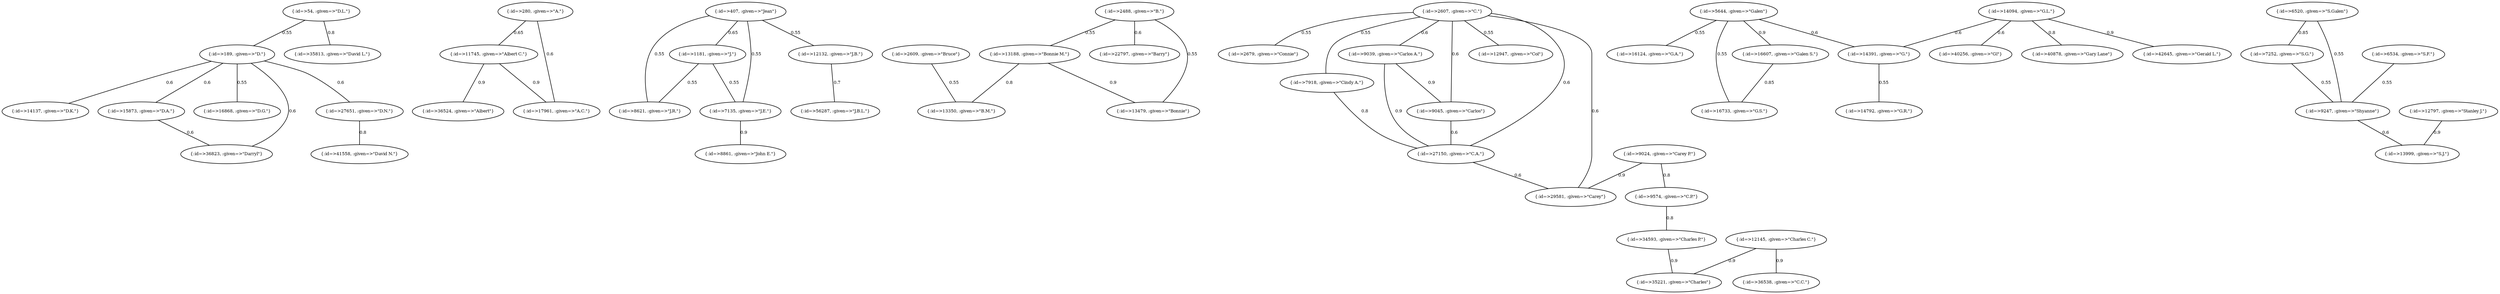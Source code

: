 graph Collector__WeightedGraph {
    "{:id=>54, :given=>\"D.L.\"}" [
        fontsize = 8,
        label = "{:id=>54, :given=>\"D.L.\"}"
    ]

    "{:id=>189, :given=>\"D.\"}" [
        fontsize = 8,
        label = "{:id=>189, :given=>\"D.\"}"
    ]

    "{:id=>280, :given=>\"A.\"}" [
        fontsize = 8,
        label = "{:id=>280, :given=>\"A.\"}"
    ]

    "{:id=>407, :given=>\"Jean\"}" [
        fontsize = 8,
        label = "{:id=>407, :given=>\"Jean\"}"
    ]

    "{:id=>1181, :given=>\"J.\"}" [
        fontsize = 8,
        label = "{:id=>1181, :given=>\"J.\"}"
    ]

    "{:id=>2488, :given=>\"B.\"}" [
        fontsize = 8,
        label = "{:id=>2488, :given=>\"B.\"}"
    ]

    "{:id=>2607, :given=>\"C.\"}" [
        fontsize = 8,
        label = "{:id=>2607, :given=>\"C.\"}"
    ]

    "{:id=>2609, :given=>\"Bruce\"}" [
        fontsize = 8,
        label = "{:id=>2609, :given=>\"Bruce\"}"
    ]

    "{:id=>2679, :given=>\"Connie\"}" [
        fontsize = 8,
        label = "{:id=>2679, :given=>\"Connie\"}"
    ]

    "{:id=>5644, :given=>\"Galen\"}" [
        fontsize = 8,
        label = "{:id=>5644, :given=>\"Galen\"}"
    ]

    "{:id=>6520, :given=>\"S.Galen\"}" [
        fontsize = 8,
        label = "{:id=>6520, :given=>\"S.Galen\"}"
    ]

    "{:id=>6534, :given=>\"S.F.\"}" [
        fontsize = 8,
        label = "{:id=>6534, :given=>\"S.F.\"}"
    ]

    "{:id=>7135, :given=>\"J.E.\"}" [
        fontsize = 8,
        label = "{:id=>7135, :given=>\"J.E.\"}"
    ]

    "{:id=>7252, :given=>\"S.G.\"}" [
        fontsize = 8,
        label = "{:id=>7252, :given=>\"S.G.\"}"
    ]

    "{:id=>7918, :given=>\"Cindy A.\"}" [
        fontsize = 8,
        label = "{:id=>7918, :given=>\"Cindy A.\"}"
    ]

    "{:id=>8621, :given=>\"J.R.\"}" [
        fontsize = 8,
        label = "{:id=>8621, :given=>\"J.R.\"}"
    ]

    "{:id=>8861, :given=>\"John E.\"}" [
        fontsize = 8,
        label = "{:id=>8861, :given=>\"John E.\"}"
    ]

    "{:id=>9024, :given=>\"Carey P.\"}" [
        fontsize = 8,
        label = "{:id=>9024, :given=>\"Carey P.\"}"
    ]

    "{:id=>9039, :given=>\"Carlos A.\"}" [
        fontsize = 8,
        label = "{:id=>9039, :given=>\"Carlos A.\"}"
    ]

    "{:id=>9045, :given=>\"Carlos\"}" [
        fontsize = 8,
        label = "{:id=>9045, :given=>\"Carlos\"}"
    ]

    "{:id=>9247, :given=>\"Shyanne\"}" [
        fontsize = 8,
        label = "{:id=>9247, :given=>\"Shyanne\"}"
    ]

    "{:id=>9574, :given=>\"C.P.\"}" [
        fontsize = 8,
        label = "{:id=>9574, :given=>\"C.P.\"}"
    ]

    "{:id=>11745, :given=>\"Albert C.\"}" [
        fontsize = 8,
        label = "{:id=>11745, :given=>\"Albert C.\"}"
    ]

    "{:id=>12132, :given=>\"J.B.\"}" [
        fontsize = 8,
        label = "{:id=>12132, :given=>\"J.B.\"}"
    ]

    "{:id=>12145, :given=>\"Charles C.\"}" [
        fontsize = 8,
        label = "{:id=>12145, :given=>\"Charles C.\"}"
    ]

    "{:id=>12797, :given=>\"Stanley J.\"}" [
        fontsize = 8,
        label = "{:id=>12797, :given=>\"Stanley J.\"}"
    ]

    "{:id=>12947, :given=>\"Col\"}" [
        fontsize = 8,
        label = "{:id=>12947, :given=>\"Col\"}"
    ]

    "{:id=>13188, :given=>\"Bonnie M.\"}" [
        fontsize = 8,
        label = "{:id=>13188, :given=>\"Bonnie M.\"}"
    ]

    "{:id=>13350, :given=>\"B.M.\"}" [
        fontsize = 8,
        label = "{:id=>13350, :given=>\"B.M.\"}"
    ]

    "{:id=>13479, :given=>\"Bonnie\"}" [
        fontsize = 8,
        label = "{:id=>13479, :given=>\"Bonnie\"}"
    ]

    "{:id=>13999, :given=>\"S.J.\"}" [
        fontsize = 8,
        label = "{:id=>13999, :given=>\"S.J.\"}"
    ]

    "{:id=>14094, :given=>\"G.L.\"}" [
        fontsize = 8,
        label = "{:id=>14094, :given=>\"G.L.\"}"
    ]

    "{:id=>14137, :given=>\"D.K.\"}" [
        fontsize = 8,
        label = "{:id=>14137, :given=>\"D.K.\"}"
    ]

    "{:id=>14391, :given=>\"G.\"}" [
        fontsize = 8,
        label = "{:id=>14391, :given=>\"G.\"}"
    ]

    "{:id=>14792, :given=>\"G.R.\"}" [
        fontsize = 8,
        label = "{:id=>14792, :given=>\"G.R.\"}"
    ]

    "{:id=>15873, :given=>\"D.A.\"}" [
        fontsize = 8,
        label = "{:id=>15873, :given=>\"D.A.\"}"
    ]

    "{:id=>16124, :given=>\"G.A.\"}" [
        fontsize = 8,
        label = "{:id=>16124, :given=>\"G.A.\"}"
    ]

    "{:id=>16607, :given=>\"Galen S.\"}" [
        fontsize = 8,
        label = "{:id=>16607, :given=>\"Galen S.\"}"
    ]

    "{:id=>16733, :given=>\"G.S.\"}" [
        fontsize = 8,
        label = "{:id=>16733, :given=>\"G.S.\"}"
    ]

    "{:id=>16868, :given=>\"D.G.\"}" [
        fontsize = 8,
        label = "{:id=>16868, :given=>\"D.G.\"}"
    ]

    "{:id=>17961, :given=>\"A.C.\"}" [
        fontsize = 8,
        label = "{:id=>17961, :given=>\"A.C.\"}"
    ]

    "{:id=>22797, :given=>\"Barry\"}" [
        fontsize = 8,
        label = "{:id=>22797, :given=>\"Barry\"}"
    ]

    "{:id=>27150, :given=>\"C.A.\"}" [
        fontsize = 8,
        label = "{:id=>27150, :given=>\"C.A.\"}"
    ]

    "{:id=>27651, :given=>\"D.N.\"}" [
        fontsize = 8,
        label = "{:id=>27651, :given=>\"D.N.\"}"
    ]

    "{:id=>29581, :given=>\"Carey\"}" [
        fontsize = 8,
        label = "{:id=>29581, :given=>\"Carey\"}"
    ]

    "{:id=>34593, :given=>\"Charles P.\"}" [
        fontsize = 8,
        label = "{:id=>34593, :given=>\"Charles P.\"}"
    ]

    "{:id=>35221, :given=>\"Charles\"}" [
        fontsize = 8,
        label = "{:id=>35221, :given=>\"Charles\"}"
    ]

    "{:id=>35813, :given=>\"David L.\"}" [
        fontsize = 8,
        label = "{:id=>35813, :given=>\"David L.\"}"
    ]

    "{:id=>36524, :given=>\"Albert\"}" [
        fontsize = 8,
        label = "{:id=>36524, :given=>\"Albert\"}"
    ]

    "{:id=>36538, :given=>\"C.C.\"}" [
        fontsize = 8,
        label = "{:id=>36538, :given=>\"C.C.\"}"
    ]

    "{:id=>36823, :given=>\"Darryl\"}" [
        fontsize = 8,
        label = "{:id=>36823, :given=>\"Darryl\"}"
    ]

    "{:id=>40256, :given=>\"Gl\"}" [
        fontsize = 8,
        label = "{:id=>40256, :given=>\"Gl\"}"
    ]

    "{:id=>40878, :given=>\"Gary Lane\"}" [
        fontsize = 8,
        label = "{:id=>40878, :given=>\"Gary Lane\"}"
    ]

    "{:id=>41558, :given=>\"David N.\"}" [
        fontsize = 8,
        label = "{:id=>41558, :given=>\"David N.\"}"
    ]

    "{:id=>42645, :given=>\"Gerald L.\"}" [
        fontsize = 8,
        label = "{:id=>42645, :given=>\"Gerald L.\"}"
    ]

    "{:id=>56287, :given=>\"J.B.L.\"}" [
        fontsize = 8,
        label = "{:id=>56287, :given=>\"J.B.L.\"}"
    ]

    "{:id=>54, :given=>\"D.L.\"}" -- "{:id=>189, :given=>\"D.\"}" [
        fontsize = 8,
        label = 0.55
    ]

    "{:id=>54, :given=>\"D.L.\"}" -- "{:id=>35813, :given=>\"David L.\"}" [
        fontsize = 8,
        label = 0.8
    ]

    "{:id=>189, :given=>\"D.\"}" -- "{:id=>14137, :given=>\"D.K.\"}" [
        fontsize = 8,
        label = 0.6
    ]

    "{:id=>189, :given=>\"D.\"}" -- "{:id=>15873, :given=>\"D.A.\"}" [
        fontsize = 8,
        label = 0.6
    ]

    "{:id=>189, :given=>\"D.\"}" -- "{:id=>16868, :given=>\"D.G.\"}" [
        fontsize = 8,
        label = 0.55
    ]

    "{:id=>189, :given=>\"D.\"}" -- "{:id=>27651, :given=>\"D.N.\"}" [
        fontsize = 8,
        label = 0.6
    ]

    "{:id=>189, :given=>\"D.\"}" -- "{:id=>36823, :given=>\"Darryl\"}" [
        fontsize = 8,
        label = 0.6
    ]

    "{:id=>280, :given=>\"A.\"}" -- "{:id=>11745, :given=>\"Albert C.\"}" [
        fontsize = 8,
        label = 0.65
    ]

    "{:id=>280, :given=>\"A.\"}" -- "{:id=>17961, :given=>\"A.C.\"}" [
        fontsize = 8,
        label = 0.6
    ]

    "{:id=>407, :given=>\"Jean\"}" -- "{:id=>1181, :given=>\"J.\"}" [
        fontsize = 8,
        label = 0.65
    ]

    "{:id=>407, :given=>\"Jean\"}" -- "{:id=>7135, :given=>\"J.E.\"}" [
        fontsize = 8,
        label = 0.55
    ]

    "{:id=>407, :given=>\"Jean\"}" -- "{:id=>8621, :given=>\"J.R.\"}" [
        fontsize = 8,
        label = 0.55
    ]

    "{:id=>407, :given=>\"Jean\"}" -- "{:id=>12132, :given=>\"J.B.\"}" [
        fontsize = 8,
        label = 0.55
    ]

    "{:id=>1181, :given=>\"J.\"}" -- "{:id=>7135, :given=>\"J.E.\"}" [
        fontsize = 8,
        label = 0.55
    ]

    "{:id=>1181, :given=>\"J.\"}" -- "{:id=>8621, :given=>\"J.R.\"}" [
        fontsize = 8,
        label = 0.55
    ]

    "{:id=>2488, :given=>\"B.\"}" -- "{:id=>13188, :given=>\"Bonnie M.\"}" [
        fontsize = 8,
        label = 0.55
    ]

    "{:id=>2488, :given=>\"B.\"}" -- "{:id=>13479, :given=>\"Bonnie\"}" [
        fontsize = 8,
        label = 0.55
    ]

    "{:id=>2488, :given=>\"B.\"}" -- "{:id=>22797, :given=>\"Barry\"}" [
        fontsize = 8,
        label = 0.6
    ]

    "{:id=>2607, :given=>\"C.\"}" -- "{:id=>2679, :given=>\"Connie\"}" [
        fontsize = 8,
        label = 0.55
    ]

    "{:id=>2607, :given=>\"C.\"}" -- "{:id=>7918, :given=>\"Cindy A.\"}" [
        fontsize = 8,
        label = 0.55
    ]

    "{:id=>2607, :given=>\"C.\"}" -- "{:id=>9039, :given=>\"Carlos A.\"}" [
        fontsize = 8,
        label = 0.6
    ]

    "{:id=>2607, :given=>\"C.\"}" -- "{:id=>9045, :given=>\"Carlos\"}" [
        fontsize = 8,
        label = 0.6
    ]

    "{:id=>2607, :given=>\"C.\"}" -- "{:id=>12947, :given=>\"Col\"}" [
        fontsize = 8,
        label = 0.55
    ]

    "{:id=>2607, :given=>\"C.\"}" -- "{:id=>27150, :given=>\"C.A.\"}" [
        fontsize = 8,
        label = 0.6
    ]

    "{:id=>2607, :given=>\"C.\"}" -- "{:id=>29581, :given=>\"Carey\"}" [
        fontsize = 8,
        label = 0.6
    ]

    "{:id=>2609, :given=>\"Bruce\"}" -- "{:id=>13350, :given=>\"B.M.\"}" [
        fontsize = 8,
        label = 0.55
    ]

    "{:id=>5644, :given=>\"Galen\"}" -- "{:id=>14391, :given=>\"G.\"}" [
        fontsize = 8,
        label = 0.6
    ]

    "{:id=>5644, :given=>\"Galen\"}" -- "{:id=>16124, :given=>\"G.A.\"}" [
        fontsize = 8,
        label = 0.55
    ]

    "{:id=>5644, :given=>\"Galen\"}" -- "{:id=>16607, :given=>\"Galen S.\"}" [
        fontsize = 8,
        label = 0.9
    ]

    "{:id=>5644, :given=>\"Galen\"}" -- "{:id=>16733, :given=>\"G.S.\"}" [
        fontsize = 8,
        label = 0.55
    ]

    "{:id=>6520, :given=>\"S.Galen\"}" -- "{:id=>7252, :given=>\"S.G.\"}" [
        fontsize = 8,
        label = 0.85
    ]

    "{:id=>6520, :given=>\"S.Galen\"}" -- "{:id=>9247, :given=>\"Shyanne\"}" [
        fontsize = 8,
        label = 0.55
    ]

    "{:id=>6534, :given=>\"S.F.\"}" -- "{:id=>9247, :given=>\"Shyanne\"}" [
        fontsize = 8,
        label = 0.55
    ]

    "{:id=>7135, :given=>\"J.E.\"}" -- "{:id=>8861, :given=>\"John E.\"}" [
        fontsize = 8,
        label = 0.9
    ]

    "{:id=>7252, :given=>\"S.G.\"}" -- "{:id=>9247, :given=>\"Shyanne\"}" [
        fontsize = 8,
        label = 0.55
    ]

    "{:id=>7918, :given=>\"Cindy A.\"}" -- "{:id=>27150, :given=>\"C.A.\"}" [
        fontsize = 8,
        label = 0.8
    ]

    "{:id=>9024, :given=>\"Carey P.\"}" -- "{:id=>9574, :given=>\"C.P.\"}" [
        fontsize = 8,
        label = 0.8
    ]

    "{:id=>9024, :given=>\"Carey P.\"}" -- "{:id=>29581, :given=>\"Carey\"}" [
        fontsize = 8,
        label = 0.9
    ]

    "{:id=>9039, :given=>\"Carlos A.\"}" -- "{:id=>9045, :given=>\"Carlos\"}" [
        fontsize = 8,
        label = 0.9
    ]

    "{:id=>9039, :given=>\"Carlos A.\"}" -- "{:id=>27150, :given=>\"C.A.\"}" [
        fontsize = 8,
        label = 0.9
    ]

    "{:id=>9045, :given=>\"Carlos\"}" -- "{:id=>27150, :given=>\"C.A.\"}" [
        fontsize = 8,
        label = 0.6
    ]

    "{:id=>9247, :given=>\"Shyanne\"}" -- "{:id=>13999, :given=>\"S.J.\"}" [
        fontsize = 8,
        label = 0.6
    ]

    "{:id=>9574, :given=>\"C.P.\"}" -- "{:id=>34593, :given=>\"Charles P.\"}" [
        fontsize = 8,
        label = 0.8
    ]

    "{:id=>11745, :given=>\"Albert C.\"}" -- "{:id=>17961, :given=>\"A.C.\"}" [
        fontsize = 8,
        label = 0.9
    ]

    "{:id=>11745, :given=>\"Albert C.\"}" -- "{:id=>36524, :given=>\"Albert\"}" [
        fontsize = 8,
        label = 0.9
    ]

    "{:id=>12132, :given=>\"J.B.\"}" -- "{:id=>56287, :given=>\"J.B.L.\"}" [
        fontsize = 8,
        label = 0.7
    ]

    "{:id=>12145, :given=>\"Charles C.\"}" -- "{:id=>35221, :given=>\"Charles\"}" [
        fontsize = 8,
        label = 0.9
    ]

    "{:id=>12145, :given=>\"Charles C.\"}" -- "{:id=>36538, :given=>\"C.C.\"}" [
        fontsize = 8,
        label = 0.9
    ]

    "{:id=>12797, :given=>\"Stanley J.\"}" -- "{:id=>13999, :given=>\"S.J.\"}" [
        fontsize = 8,
        label = 0.9
    ]

    "{:id=>13188, :given=>\"Bonnie M.\"}" -- "{:id=>13350, :given=>\"B.M.\"}" [
        fontsize = 8,
        label = 0.8
    ]

    "{:id=>13188, :given=>\"Bonnie M.\"}" -- "{:id=>13479, :given=>\"Bonnie\"}" [
        fontsize = 8,
        label = 0.9
    ]

    "{:id=>14094, :given=>\"G.L.\"}" -- "{:id=>14391, :given=>\"G.\"}" [
        fontsize = 8,
        label = 0.6
    ]

    "{:id=>14094, :given=>\"G.L.\"}" -- "{:id=>40256, :given=>\"Gl\"}" [
        fontsize = 8,
        label = 0.6
    ]

    "{:id=>14094, :given=>\"G.L.\"}" -- "{:id=>40878, :given=>\"Gary Lane\"}" [
        fontsize = 8,
        label = 0.8
    ]

    "{:id=>14094, :given=>\"G.L.\"}" -- "{:id=>42645, :given=>\"Gerald L.\"}" [
        fontsize = 8,
        label = 0.9
    ]

    "{:id=>14391, :given=>\"G.\"}" -- "{:id=>14792, :given=>\"G.R.\"}" [
        fontsize = 8,
        label = 0.55
    ]

    "{:id=>15873, :given=>\"D.A.\"}" -- "{:id=>36823, :given=>\"Darryl\"}" [
        fontsize = 8,
        label = 0.6
    ]

    "{:id=>16607, :given=>\"Galen S.\"}" -- "{:id=>16733, :given=>\"G.S.\"}" [
        fontsize = 8,
        label = 0.85
    ]

    "{:id=>27150, :given=>\"C.A.\"}" -- "{:id=>29581, :given=>\"Carey\"}" [
        fontsize = 8,
        label = 0.6
    ]

    "{:id=>27651, :given=>\"D.N.\"}" -- "{:id=>41558, :given=>\"David N.\"}" [
        fontsize = 8,
        label = 0.8
    ]

    "{:id=>34593, :given=>\"Charles P.\"}" -- "{:id=>35221, :given=>\"Charles\"}" [
        fontsize = 8,
        label = 0.9
    ]
}
